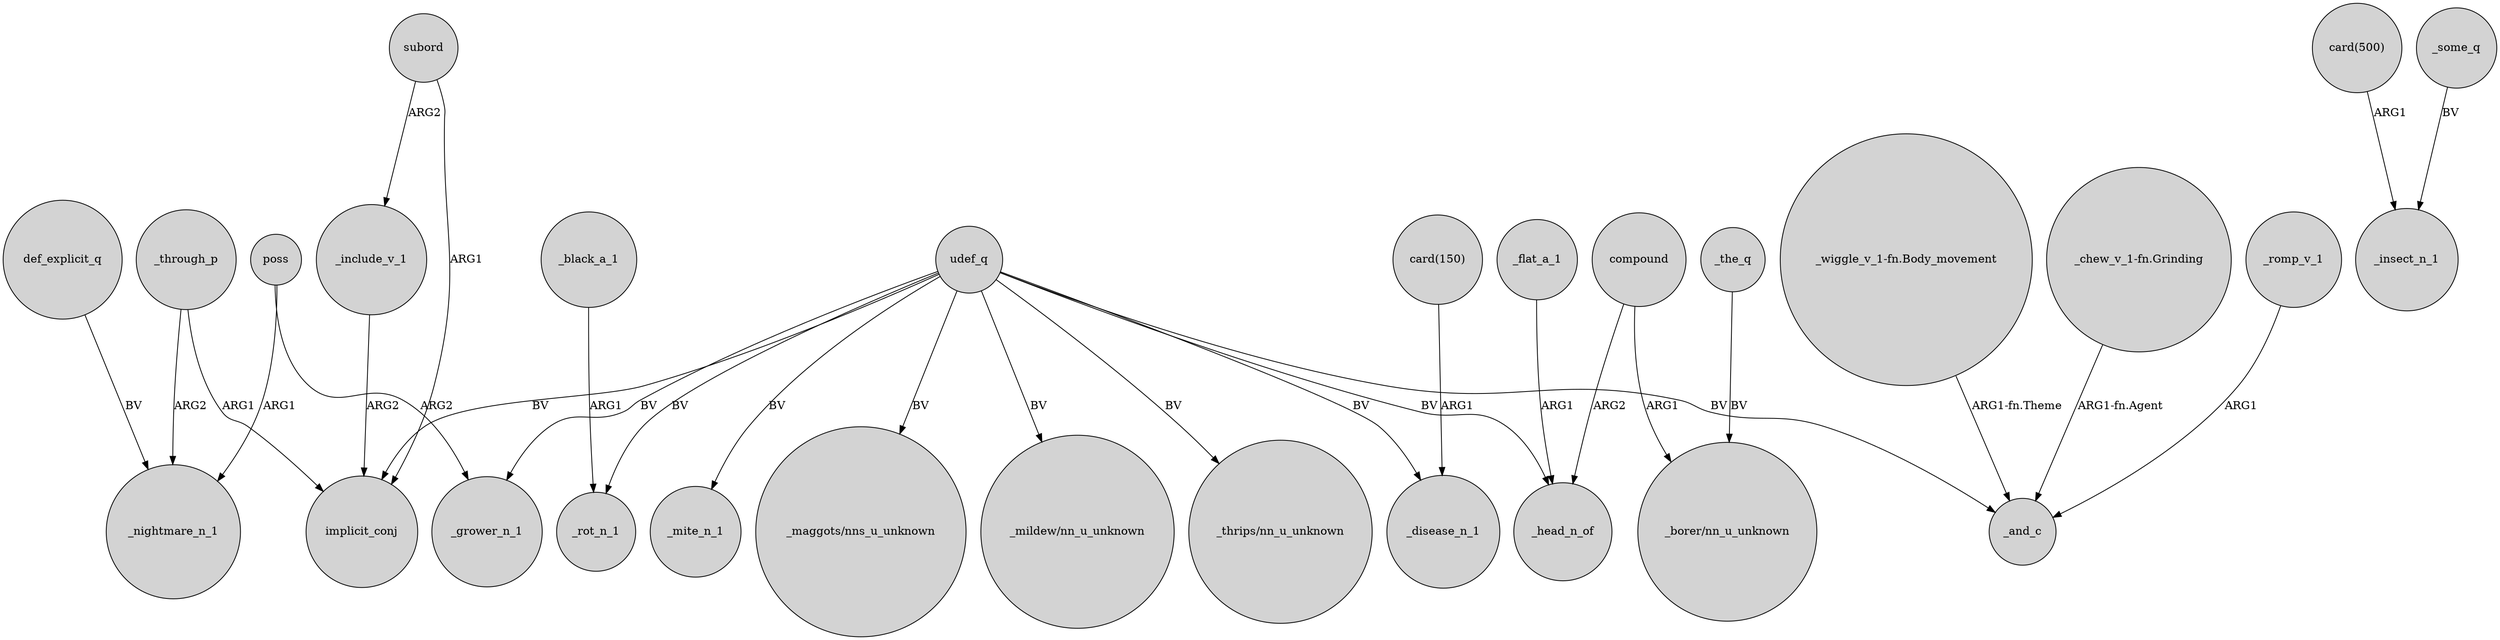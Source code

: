 digraph {
	node [shape=circle style=filled]
	_through_p -> _nightmare_n_1 [label=ARG2]
	_through_p -> implicit_conj [label=ARG1]
	compound -> _head_n_of [label=ARG2]
	_flat_a_1 -> _head_n_of [label=ARG1]
	udef_q -> "_mildew/nn_u_unknown" [label=BV]
	udef_q -> "_thrips/nn_u_unknown" [label=BV]
	_the_q -> "_borer/nn_u_unknown" [label=BV]
	poss -> _nightmare_n_1 [label=ARG1]
	"_chew_v_1-fn.Grinding" -> _and_c [label="ARG1-fn.Agent"]
	compound -> "_borer/nn_u_unknown" [label=ARG1]
	udef_q -> _mite_n_1 [label=BV]
	"card(500)" -> _insect_n_1 [label=ARG1]
	_include_v_1 -> implicit_conj [label=ARG2]
	udef_q -> implicit_conj [label=BV]
	subord -> implicit_conj [label=ARG1]
	udef_q -> _rot_n_1 [label=BV]
	_romp_v_1 -> _and_c [label=ARG1]
	udef_q -> "_maggots/nns_u_unknown" [label=BV]
	udef_q -> _grower_n_1 [label=BV]
	udef_q -> _head_n_of [label=BV]
	"card(150)" -> _disease_n_1 [label=ARG1]
	"_wiggle_v_1-fn.Body_movement" -> _and_c [label="ARG1-fn.Theme"]
	subord -> _include_v_1 [label=ARG2]
	poss -> _grower_n_1 [label=ARG2]
	def_explicit_q -> _nightmare_n_1 [label=BV]
	_black_a_1 -> _rot_n_1 [label=ARG1]
	udef_q -> _and_c [label=BV]
	_some_q -> _insect_n_1 [label=BV]
	udef_q -> _disease_n_1 [label=BV]
}
